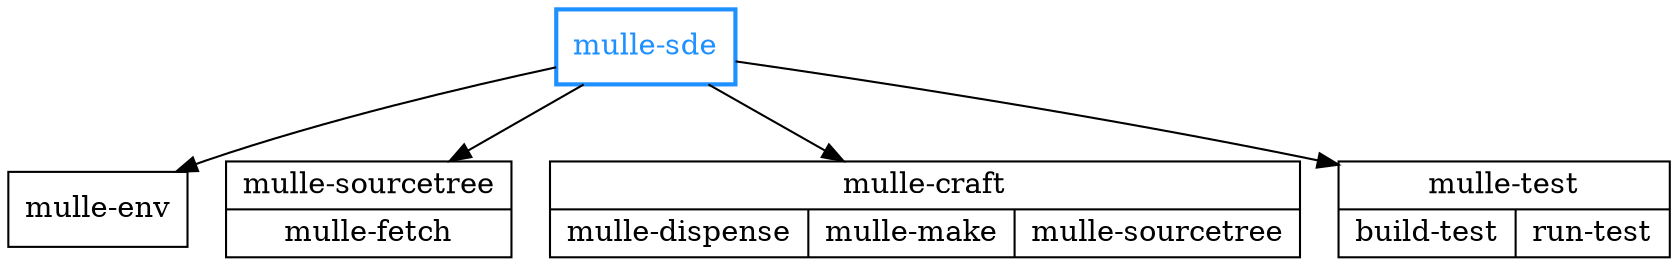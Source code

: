 digraph G {
    graph [rankdir = TD];

    node[shape=record];

    subgraph agnostic
    {
        label = "Language agnostic";

        "mulle-sde" -> "mulle-env"
        "mulle-sde" -> "mulle-sourcetree"
        "mulle-sde" -> "mulle-craft"
        "mulle-sde" -> "mulle-test"

        "mulle-sde"   [ color="dodgerblue"; fontcolor="dodgerblue"; penwidth="2"]
        "mulle-env"   [ label="mulle-env" ];
        "mulle-test"  [ label="{ mulle-test|{<p0>build-test|<p1>run-test} }"];
        "mulle-craft" [ label="{ mulle-craft|{<p0>mulle-dispense|<p1>mulle-make|<p1>mulle-sourcetree} }"];
        "mulle-sourcetree" [ label="{ mulle-sourcetree|{<p0>mulle-fetch} }"];
    }
}
